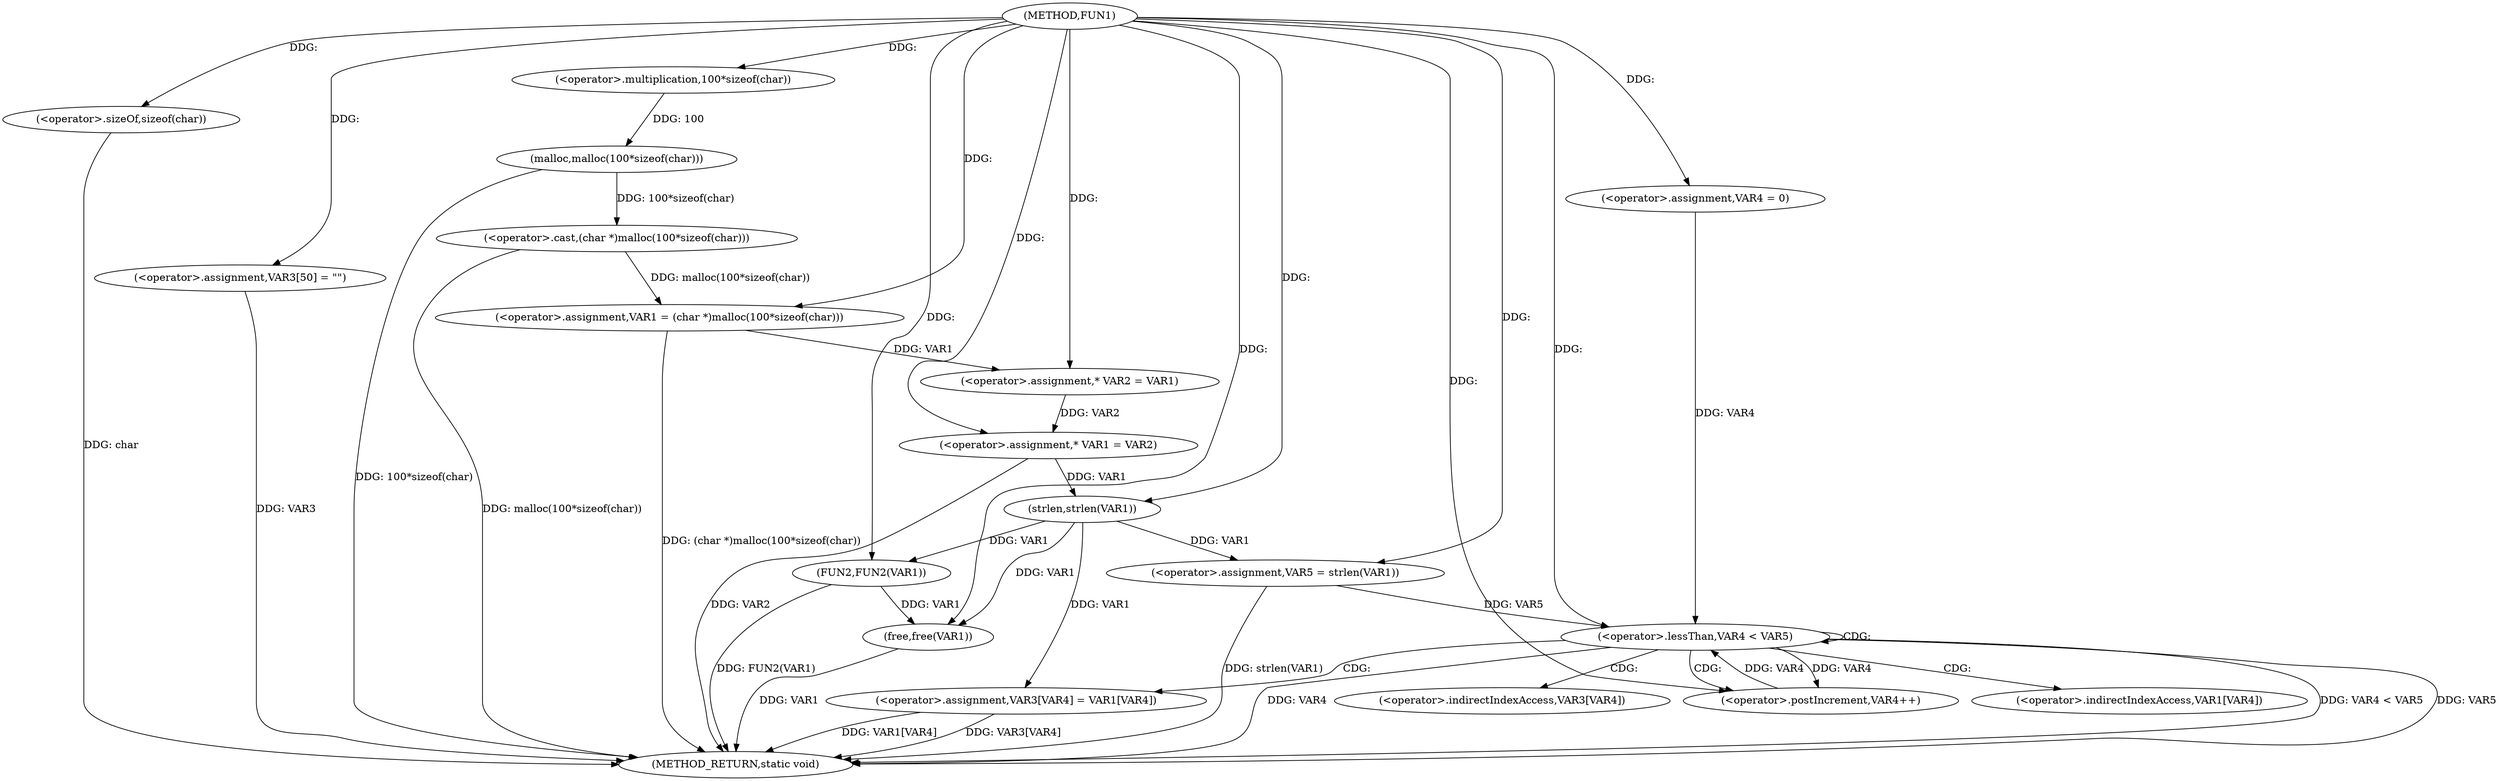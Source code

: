 digraph FUN1 {  
"1000100" [label = "(METHOD,FUN1)" ]
"1000153" [label = "(METHOD_RETURN,static void)" ]
"1000103" [label = "(<operator>.assignment,VAR1 = (char *)malloc(100*sizeof(char)))" ]
"1000105" [label = "(<operator>.cast,(char *)malloc(100*sizeof(char)))" ]
"1000107" [label = "(malloc,malloc(100*sizeof(char)))" ]
"1000108" [label = "(<operator>.multiplication,100*sizeof(char))" ]
"1000110" [label = "(<operator>.sizeOf,sizeof(char))" ]
"1000114" [label = "(<operator>.assignment,* VAR2 = VAR1)" ]
"1000118" [label = "(<operator>.assignment,* VAR1 = VAR2)" ]
"1000123" [label = "(<operator>.assignment,VAR3[50] = \"\")" ]
"1000128" [label = "(<operator>.assignment,VAR5 = strlen(VAR1))" ]
"1000130" [label = "(strlen,strlen(VAR1))" ]
"1000133" [label = "(<operator>.assignment,VAR4 = 0)" ]
"1000136" [label = "(<operator>.lessThan,VAR4 < VAR5)" ]
"1000139" [label = "(<operator>.postIncrement,VAR4++)" ]
"1000142" [label = "(<operator>.assignment,VAR3[VAR4] = VAR1[VAR4])" ]
"1000149" [label = "(FUN2,FUN2(VAR1))" ]
"1000151" [label = "(free,free(VAR1))" ]
"1000143" [label = "(<operator>.indirectIndexAccess,VAR3[VAR4])" ]
"1000146" [label = "(<operator>.indirectIndexAccess,VAR1[VAR4])" ]
  "1000128" -> "1000153"  [ label = "DDG: strlen(VAR1)"] 
  "1000107" -> "1000153"  [ label = "DDG: 100*sizeof(char)"] 
  "1000103" -> "1000153"  [ label = "DDG: (char *)malloc(100*sizeof(char))"] 
  "1000151" -> "1000153"  [ label = "DDG: VAR1"] 
  "1000149" -> "1000153"  [ label = "DDG: FUN2(VAR1)"] 
  "1000142" -> "1000153"  [ label = "DDG: VAR1[VAR4]"] 
  "1000110" -> "1000153"  [ label = "DDG: char"] 
  "1000136" -> "1000153"  [ label = "DDG: VAR4"] 
  "1000123" -> "1000153"  [ label = "DDG: VAR3"] 
  "1000105" -> "1000153"  [ label = "DDG: malloc(100*sizeof(char))"] 
  "1000118" -> "1000153"  [ label = "DDG: VAR2"] 
  "1000142" -> "1000153"  [ label = "DDG: VAR3[VAR4]"] 
  "1000136" -> "1000153"  [ label = "DDG: VAR4 < VAR5"] 
  "1000136" -> "1000153"  [ label = "DDG: VAR5"] 
  "1000105" -> "1000103"  [ label = "DDG: malloc(100*sizeof(char))"] 
  "1000100" -> "1000103"  [ label = "DDG: "] 
  "1000107" -> "1000105"  [ label = "DDG: 100*sizeof(char)"] 
  "1000108" -> "1000107"  [ label = "DDG: 100"] 
  "1000100" -> "1000108"  [ label = "DDG: "] 
  "1000100" -> "1000110"  [ label = "DDG: "] 
  "1000103" -> "1000114"  [ label = "DDG: VAR1"] 
  "1000100" -> "1000114"  [ label = "DDG: "] 
  "1000114" -> "1000118"  [ label = "DDG: VAR2"] 
  "1000100" -> "1000118"  [ label = "DDG: "] 
  "1000100" -> "1000123"  [ label = "DDG: "] 
  "1000130" -> "1000128"  [ label = "DDG: VAR1"] 
  "1000100" -> "1000128"  [ label = "DDG: "] 
  "1000118" -> "1000130"  [ label = "DDG: VAR1"] 
  "1000100" -> "1000130"  [ label = "DDG: "] 
  "1000100" -> "1000133"  [ label = "DDG: "] 
  "1000139" -> "1000136"  [ label = "DDG: VAR4"] 
  "1000133" -> "1000136"  [ label = "DDG: VAR4"] 
  "1000100" -> "1000136"  [ label = "DDG: "] 
  "1000128" -> "1000136"  [ label = "DDG: VAR5"] 
  "1000136" -> "1000139"  [ label = "DDG: VAR4"] 
  "1000100" -> "1000139"  [ label = "DDG: "] 
  "1000130" -> "1000142"  [ label = "DDG: VAR1"] 
  "1000130" -> "1000149"  [ label = "DDG: VAR1"] 
  "1000100" -> "1000149"  [ label = "DDG: "] 
  "1000149" -> "1000151"  [ label = "DDG: VAR1"] 
  "1000100" -> "1000151"  [ label = "DDG: "] 
  "1000130" -> "1000151"  [ label = "DDG: VAR1"] 
  "1000136" -> "1000142"  [ label = "CDG: "] 
  "1000136" -> "1000139"  [ label = "CDG: "] 
  "1000136" -> "1000146"  [ label = "CDG: "] 
  "1000136" -> "1000143"  [ label = "CDG: "] 
  "1000136" -> "1000136"  [ label = "CDG: "] 
}
